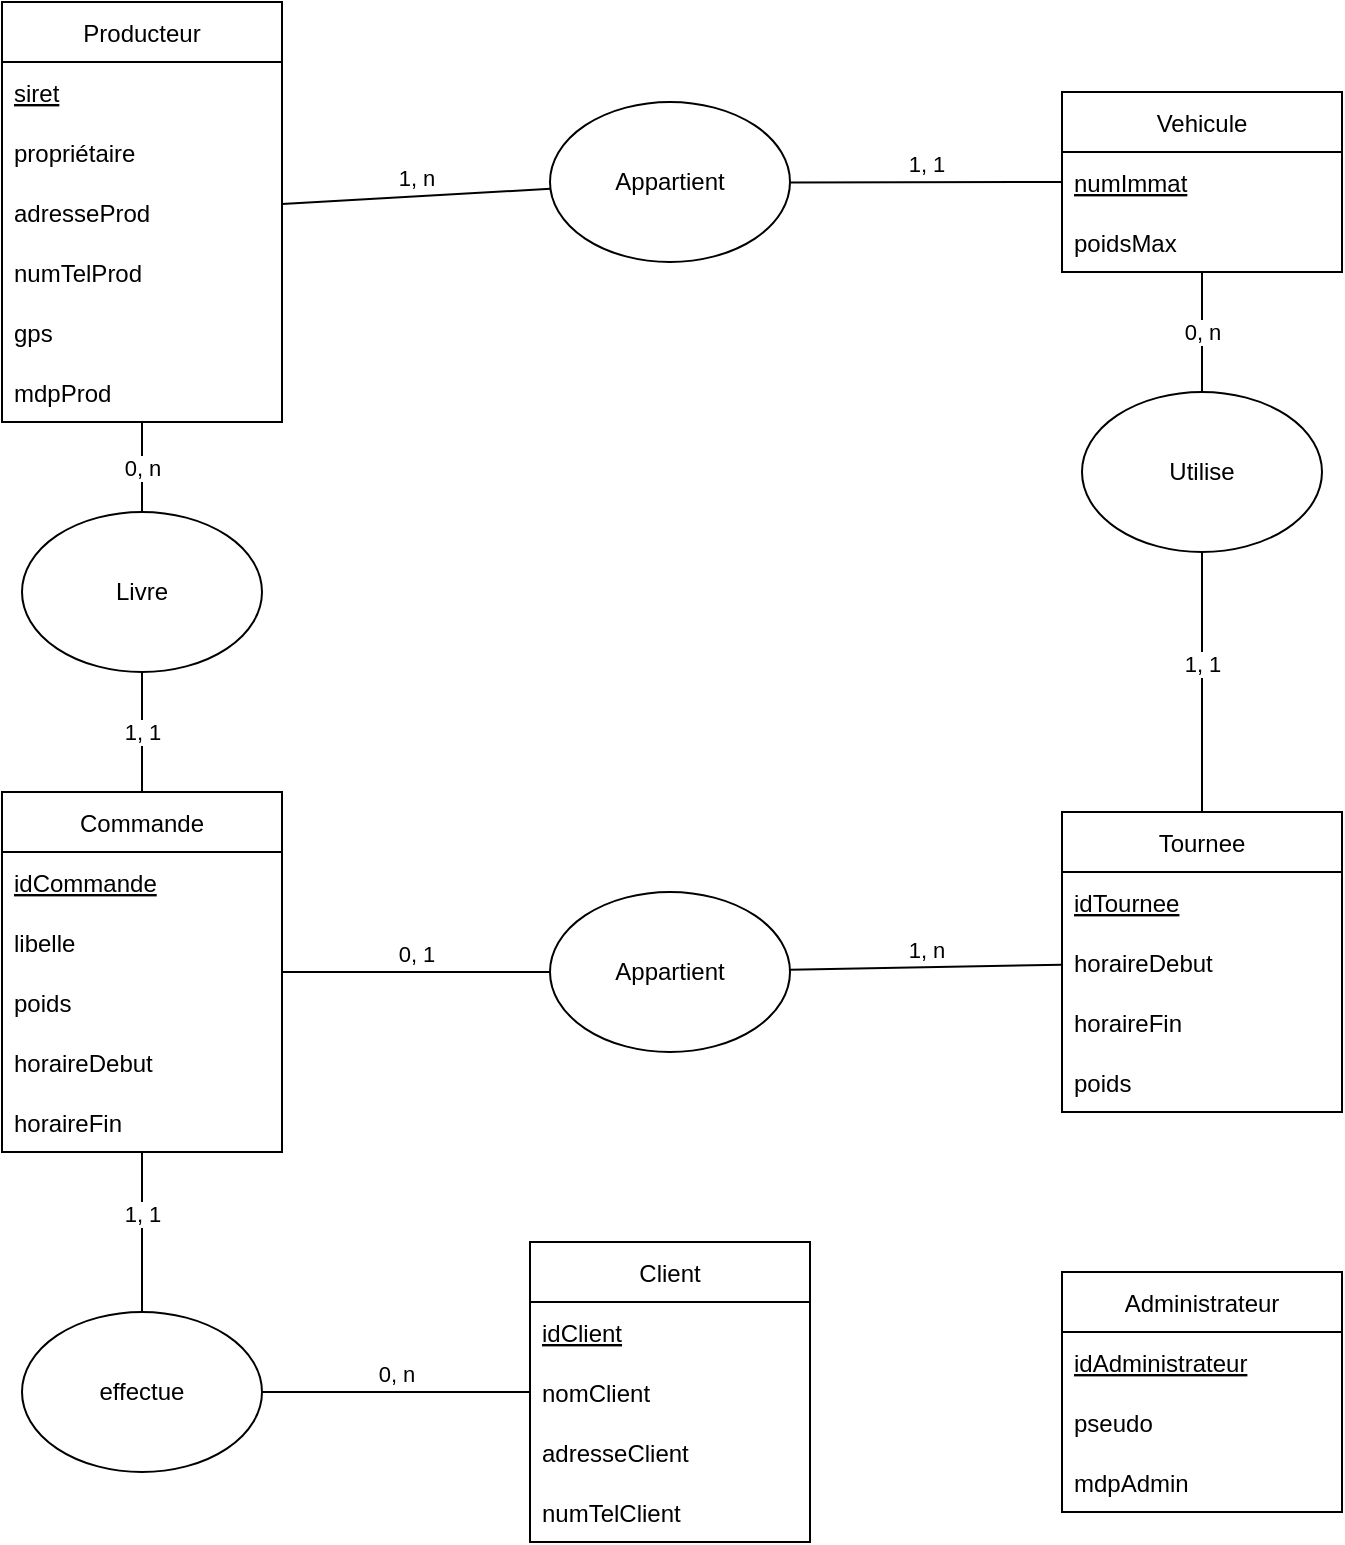 <mxfile version="20.4.0" type="device"><diagram id="3aKj4E_mxfuVZS65-hrI" name="Page-1"><mxGraphModel dx="1580" dy="876" grid="1" gridSize="10" guides="1" tooltips="1" connect="1" arrows="1" fold="1" page="1" pageScale="1" pageWidth="827" pageHeight="1169" math="0" shadow="0"><root><mxCell id="0"/><mxCell id="1" parent="0"/><mxCell id="yOW7LBu9MbAKnEahLf4o-3" value="Client" style="swimlane;fontStyle=0;childLayout=stackLayout;horizontal=1;startSize=30;horizontalStack=0;resizeParent=1;resizeParentMax=0;resizeLast=0;collapsible=1;marginBottom=0;" vertex="1" parent="1"><mxGeometry x="344" y="685" width="140" height="150" as="geometry"><mxRectangle x="510" y="340" width="70" height="30" as="alternateBounds"/></mxGeometry></mxCell><mxCell id="yOW7LBu9MbAKnEahLf4o-4" value="idClient" style="text;strokeColor=none;fillColor=none;align=left;verticalAlign=middle;spacingLeft=4;spacingRight=4;overflow=hidden;points=[[0,0.5],[1,0.5]];portConstraint=eastwest;rotatable=0;fontStyle=4" vertex="1" parent="yOW7LBu9MbAKnEahLf4o-3"><mxGeometry y="30" width="140" height="30" as="geometry"/></mxCell><mxCell id="yOW7LBu9MbAKnEahLf4o-5" value="nomClient" style="text;strokeColor=none;fillColor=none;align=left;verticalAlign=middle;spacingLeft=4;spacingRight=4;overflow=hidden;points=[[0,0.5],[1,0.5]];portConstraint=eastwest;rotatable=0;" vertex="1" parent="yOW7LBu9MbAKnEahLf4o-3"><mxGeometry y="60" width="140" height="30" as="geometry"/></mxCell><mxCell id="yOW7LBu9MbAKnEahLf4o-6" value="adresseClient" style="text;strokeColor=none;fillColor=none;align=left;verticalAlign=middle;spacingLeft=4;spacingRight=4;overflow=hidden;points=[[0,0.5],[1,0.5]];portConstraint=eastwest;rotatable=0;" vertex="1" parent="yOW7LBu9MbAKnEahLf4o-3"><mxGeometry y="90" width="140" height="30" as="geometry"/></mxCell><mxCell id="yOW7LBu9MbAKnEahLf4o-26" value="numTelClient" style="text;strokeColor=none;fillColor=none;align=left;verticalAlign=middle;spacingLeft=4;spacingRight=4;overflow=hidden;points=[[0,0.5],[1,0.5]];portConstraint=eastwest;rotatable=0;" vertex="1" parent="yOW7LBu9MbAKnEahLf4o-3"><mxGeometry y="120" width="140" height="30" as="geometry"/></mxCell><mxCell id="yOW7LBu9MbAKnEahLf4o-7" value="Vehicule" style="swimlane;fontStyle=0;childLayout=stackLayout;horizontal=1;startSize=30;horizontalStack=0;resizeParent=1;resizeParentMax=0;resizeLast=0;collapsible=1;marginBottom=0;" vertex="1" parent="1"><mxGeometry x="610" y="110" width="140" height="90" as="geometry"/></mxCell><mxCell id="yOW7LBu9MbAKnEahLf4o-8" value="numImmat" style="text;strokeColor=none;fillColor=none;align=left;verticalAlign=middle;spacingLeft=4;spacingRight=4;overflow=hidden;points=[[0,0.5],[1,0.5]];portConstraint=eastwest;rotatable=0;fontStyle=4" vertex="1" parent="yOW7LBu9MbAKnEahLf4o-7"><mxGeometry y="30" width="140" height="30" as="geometry"/></mxCell><mxCell id="yOW7LBu9MbAKnEahLf4o-9" value="poidsMax" style="text;strokeColor=none;fillColor=none;align=left;verticalAlign=middle;spacingLeft=4;spacingRight=4;overflow=hidden;points=[[0,0.5],[1,0.5]];portConstraint=eastwest;rotatable=0;" vertex="1" parent="yOW7LBu9MbAKnEahLf4o-7"><mxGeometry y="60" width="140" height="30" as="geometry"/></mxCell><mxCell id="yOW7LBu9MbAKnEahLf4o-11" value="Producteur" style="swimlane;fontStyle=0;childLayout=stackLayout;horizontal=1;startSize=30;horizontalStack=0;resizeParent=1;resizeParentMax=0;resizeLast=0;collapsible=1;marginBottom=0;" vertex="1" parent="1"><mxGeometry x="80" y="65" width="140" height="210" as="geometry"/></mxCell><mxCell id="yOW7LBu9MbAKnEahLf4o-12" value="siret" style="text;strokeColor=none;fillColor=none;align=left;verticalAlign=middle;spacingLeft=4;spacingRight=4;overflow=hidden;points=[[0,0.5],[1,0.5]];portConstraint=eastwest;rotatable=0;fontStyle=4" vertex="1" parent="yOW7LBu9MbAKnEahLf4o-11"><mxGeometry y="30" width="140" height="30" as="geometry"/></mxCell><mxCell id="yOW7LBu9MbAKnEahLf4o-13" value="propriétaire" style="text;strokeColor=none;fillColor=none;align=left;verticalAlign=middle;spacingLeft=4;spacingRight=4;overflow=hidden;points=[[0,0.5],[1,0.5]];portConstraint=eastwest;rotatable=0;" vertex="1" parent="yOW7LBu9MbAKnEahLf4o-11"><mxGeometry y="60" width="140" height="30" as="geometry"/></mxCell><mxCell id="yOW7LBu9MbAKnEahLf4o-59" value="adresseProd" style="text;strokeColor=none;fillColor=none;align=left;verticalAlign=middle;spacingLeft=4;spacingRight=4;overflow=hidden;points=[[0,0.5],[1,0.5]];portConstraint=eastwest;rotatable=0;" vertex="1" parent="yOW7LBu9MbAKnEahLf4o-11"><mxGeometry y="90" width="140" height="30" as="geometry"/></mxCell><mxCell id="yOW7LBu9MbAKnEahLf4o-60" value="numTelProd" style="text;strokeColor=none;fillColor=none;align=left;verticalAlign=middle;spacingLeft=4;spacingRight=4;overflow=hidden;points=[[0,0.5],[1,0.5]];portConstraint=eastwest;rotatable=0;" vertex="1" parent="yOW7LBu9MbAKnEahLf4o-11"><mxGeometry y="120" width="140" height="30" as="geometry"/></mxCell><mxCell id="yOW7LBu9MbAKnEahLf4o-61" value="gps" style="text;strokeColor=none;fillColor=none;align=left;verticalAlign=middle;spacingLeft=4;spacingRight=4;overflow=hidden;points=[[0,0.5],[1,0.5]];portConstraint=eastwest;rotatable=0;" vertex="1" parent="yOW7LBu9MbAKnEahLf4o-11"><mxGeometry y="150" width="140" height="30" as="geometry"/></mxCell><mxCell id="yOW7LBu9MbAKnEahLf4o-62" value="mdpProd" style="text;strokeColor=none;fillColor=none;align=left;verticalAlign=middle;spacingLeft=4;spacingRight=4;overflow=hidden;points=[[0,0.5],[1,0.5]];portConstraint=eastwest;rotatable=0;" vertex="1" parent="yOW7LBu9MbAKnEahLf4o-11"><mxGeometry y="180" width="140" height="30" as="geometry"/></mxCell><mxCell id="yOW7LBu9MbAKnEahLf4o-15" value="Appartient" style="ellipse;whiteSpace=wrap;html=1;" vertex="1" parent="1"><mxGeometry x="354" y="115" width="120" height="80" as="geometry"/></mxCell><mxCell id="yOW7LBu9MbAKnEahLf4o-20" value="Commande" style="swimlane;fontStyle=0;childLayout=stackLayout;horizontal=1;startSize=30;horizontalStack=0;resizeParent=1;resizeParentMax=0;resizeLast=0;collapsible=1;marginBottom=0;" vertex="1" parent="1"><mxGeometry x="80" y="460" width="140" height="180" as="geometry"/></mxCell><mxCell id="yOW7LBu9MbAKnEahLf4o-21" value="idCommande" style="text;strokeColor=none;fillColor=none;align=left;verticalAlign=middle;spacingLeft=4;spacingRight=4;overflow=hidden;points=[[0,0.5],[1,0.5]];portConstraint=eastwest;rotatable=0;fontStyle=4" vertex="1" parent="yOW7LBu9MbAKnEahLf4o-20"><mxGeometry y="30" width="140" height="30" as="geometry"/></mxCell><mxCell id="yOW7LBu9MbAKnEahLf4o-22" value="libelle" style="text;strokeColor=none;fillColor=none;align=left;verticalAlign=middle;spacingLeft=4;spacingRight=4;overflow=hidden;points=[[0,0.5],[1,0.5]];portConstraint=eastwest;rotatable=0;" vertex="1" parent="yOW7LBu9MbAKnEahLf4o-20"><mxGeometry y="60" width="140" height="30" as="geometry"/></mxCell><mxCell id="yOW7LBu9MbAKnEahLf4o-23" value="poids" style="text;strokeColor=none;fillColor=none;align=left;verticalAlign=middle;spacingLeft=4;spacingRight=4;overflow=hidden;points=[[0,0.5],[1,0.5]];portConstraint=eastwest;rotatable=0;" vertex="1" parent="yOW7LBu9MbAKnEahLf4o-20"><mxGeometry y="90" width="140" height="30" as="geometry"/></mxCell><mxCell id="yOW7LBu9MbAKnEahLf4o-27" value="horaireDebut" style="text;strokeColor=none;fillColor=none;align=left;verticalAlign=middle;spacingLeft=4;spacingRight=4;overflow=hidden;points=[[0,0.5],[1,0.5]];portConstraint=eastwest;rotatable=0;" vertex="1" parent="yOW7LBu9MbAKnEahLf4o-20"><mxGeometry y="120" width="140" height="30" as="geometry"/></mxCell><mxCell id="yOW7LBu9MbAKnEahLf4o-28" value="horaireFin" style="text;strokeColor=none;fillColor=none;align=left;verticalAlign=middle;spacingLeft=4;spacingRight=4;overflow=hidden;points=[[0,0.5],[1,0.5]];portConstraint=eastwest;rotatable=0;" vertex="1" parent="yOW7LBu9MbAKnEahLf4o-20"><mxGeometry y="150" width="140" height="30" as="geometry"/></mxCell><mxCell id="yOW7LBu9MbAKnEahLf4o-29" value="Tournee" style="swimlane;fontStyle=0;childLayout=stackLayout;horizontal=1;startSize=30;horizontalStack=0;resizeParent=1;resizeParentMax=0;resizeLast=0;collapsible=1;marginBottom=0;" vertex="1" parent="1"><mxGeometry x="610" y="470" width="140" height="150" as="geometry"/></mxCell><mxCell id="yOW7LBu9MbAKnEahLf4o-30" value="idTournee" style="text;strokeColor=none;fillColor=none;align=left;verticalAlign=middle;spacingLeft=4;spacingRight=4;overflow=hidden;points=[[0,0.5],[1,0.5]];portConstraint=eastwest;rotatable=0;fontStyle=4" vertex="1" parent="yOW7LBu9MbAKnEahLf4o-29"><mxGeometry y="30" width="140" height="30" as="geometry"/></mxCell><mxCell id="yOW7LBu9MbAKnEahLf4o-31" value="horaireDebut" style="text;strokeColor=none;fillColor=none;align=left;verticalAlign=middle;spacingLeft=4;spacingRight=4;overflow=hidden;points=[[0,0.5],[1,0.5]];portConstraint=eastwest;rotatable=0;" vertex="1" parent="yOW7LBu9MbAKnEahLf4o-29"><mxGeometry y="60" width="140" height="30" as="geometry"/></mxCell><mxCell id="yOW7LBu9MbAKnEahLf4o-32" value="horaireFin" style="text;strokeColor=none;fillColor=none;align=left;verticalAlign=middle;spacingLeft=4;spacingRight=4;overflow=hidden;points=[[0,0.5],[1,0.5]];portConstraint=eastwest;rotatable=0;" vertex="1" parent="yOW7LBu9MbAKnEahLf4o-29"><mxGeometry y="90" width="140" height="30" as="geometry"/></mxCell><mxCell id="yOW7LBu9MbAKnEahLf4o-47" value="poids" style="text;strokeColor=none;fillColor=none;align=left;verticalAlign=middle;spacingLeft=4;spacingRight=4;overflow=hidden;points=[[0,0.5],[1,0.5]];portConstraint=eastwest;rotatable=0;" vertex="1" parent="yOW7LBu9MbAKnEahLf4o-29"><mxGeometry y="120" width="140" height="30" as="geometry"/></mxCell><mxCell id="yOW7LBu9MbAKnEahLf4o-33" value="Livre" style="ellipse;whiteSpace=wrap;html=1;" vertex="1" parent="1"><mxGeometry x="90" y="320" width="120" height="80" as="geometry"/></mxCell><mxCell id="yOW7LBu9MbAKnEahLf4o-34" value="effectue" style="ellipse;whiteSpace=wrap;html=1;" vertex="1" parent="1"><mxGeometry x="90" y="720" width="120" height="80" as="geometry"/></mxCell><mxCell id="yOW7LBu9MbAKnEahLf4o-39" value="1, 1" style="endArrow=none;html=1;rounded=0;verticalAlign=bottom;" edge="1" parent="1" source="yOW7LBu9MbAKnEahLf4o-15" target="yOW7LBu9MbAKnEahLf4o-7"><mxGeometry width="50" height="50" relative="1" as="geometry"><mxPoint x="474" y="310" as="sourcePoint"/><mxPoint x="524" y="260" as="targetPoint"/></mxGeometry></mxCell><mxCell id="yOW7LBu9MbAKnEahLf4o-41" value="0, n" style="endArrow=none;html=1;rounded=0;exitX=0.5;exitY=0;exitDx=0;exitDy=0;verticalAlign=middle;labelPosition=center;verticalLabelPosition=middle;align=center;" edge="1" parent="1" source="yOW7LBu9MbAKnEahLf4o-33" target="yOW7LBu9MbAKnEahLf4o-11"><mxGeometry width="50" height="50" relative="1" as="geometry"><mxPoint x="230" y="290" as="sourcePoint"/><mxPoint x="150" y="220" as="targetPoint"/></mxGeometry></mxCell><mxCell id="yOW7LBu9MbAKnEahLf4o-43" value="1, n" style="endArrow=none;html=1;rounded=0;verticalAlign=bottom;" edge="1" parent="1" source="yOW7LBu9MbAKnEahLf4o-11" target="yOW7LBu9MbAKnEahLf4o-15"><mxGeometry width="50" height="50" relative="1" as="geometry"><mxPoint x="180" y="150" as="sourcePoint"/><mxPoint x="230" y="100" as="targetPoint"/></mxGeometry></mxCell><mxCell id="yOW7LBu9MbAKnEahLf4o-44" value="1, 1" style="endArrow=none;html=1;rounded=0;labelPosition=center;verticalLabelPosition=middle;align=center;verticalAlign=middle;" edge="1" parent="1" source="yOW7LBu9MbAKnEahLf4o-20" target="yOW7LBu9MbAKnEahLf4o-33"><mxGeometry width="50" height="50" relative="1" as="geometry"><mxPoint x="230" y="360" as="sourcePoint"/><mxPoint x="280" y="310" as="targetPoint"/></mxGeometry></mxCell><mxCell id="yOW7LBu9MbAKnEahLf4o-45" value="1, 1" style="endArrow=none;html=1;rounded=0;verticalAlign=bottom;" edge="1" parent="1" source="yOW7LBu9MbAKnEahLf4o-20" target="yOW7LBu9MbAKnEahLf4o-34"><mxGeometry width="50" height="50" relative="1" as="geometry"><mxPoint x="220" y="720" as="sourcePoint"/><mxPoint x="270" y="670" as="targetPoint"/></mxGeometry></mxCell><mxCell id="yOW7LBu9MbAKnEahLf4o-46" value="0, n" style="endArrow=none;html=1;rounded=0;verticalAlign=bottom;" edge="1" parent="1" source="yOW7LBu9MbAKnEahLf4o-34" target="yOW7LBu9MbAKnEahLf4o-3"><mxGeometry width="50" height="50" relative="1" as="geometry"><mxPoint x="320" y="660" as="sourcePoint"/><mxPoint x="370" y="610" as="targetPoint"/></mxGeometry></mxCell><mxCell id="yOW7LBu9MbAKnEahLf4o-48" value="Utilise" style="ellipse;whiteSpace=wrap;html=1;" vertex="1" parent="1"><mxGeometry x="620" y="260" width="120" height="80" as="geometry"/></mxCell><mxCell id="yOW7LBu9MbAKnEahLf4o-49" value="1, 1" style="endArrow=none;html=1;rounded=0;verticalAlign=bottom;" edge="1" parent="1" source="yOW7LBu9MbAKnEahLf4o-29" target="yOW7LBu9MbAKnEahLf4o-48"><mxGeometry width="50" height="50" relative="1" as="geometry"><mxPoint x="520" y="480" as="sourcePoint"/><mxPoint x="570" y="430" as="targetPoint"/></mxGeometry></mxCell><mxCell id="yOW7LBu9MbAKnEahLf4o-50" value="0, n" style="endArrow=none;html=1;rounded=0;" edge="1" parent="1" source="yOW7LBu9MbAKnEahLf4o-7" target="yOW7LBu9MbAKnEahLf4o-48"><mxGeometry width="50" height="50" relative="1" as="geometry"><mxPoint x="430" y="350" as="sourcePoint"/><mxPoint x="480" y="300" as="targetPoint"/></mxGeometry></mxCell><mxCell id="yOW7LBu9MbAKnEahLf4o-51" value="Administrateur" style="swimlane;fontStyle=0;childLayout=stackLayout;horizontal=1;startSize=30;horizontalStack=0;resizeParent=1;resizeParentMax=0;resizeLast=0;collapsible=1;marginBottom=0;" vertex="1" parent="1"><mxGeometry x="610" y="700" width="140" height="120" as="geometry"/></mxCell><mxCell id="yOW7LBu9MbAKnEahLf4o-52" value="idAdministrateur" style="text;strokeColor=none;fillColor=none;align=left;verticalAlign=middle;spacingLeft=4;spacingRight=4;overflow=hidden;points=[[0,0.5],[1,0.5]];portConstraint=eastwest;rotatable=0;fontStyle=4" vertex="1" parent="yOW7LBu9MbAKnEahLf4o-51"><mxGeometry y="30" width="140" height="30" as="geometry"/></mxCell><mxCell id="yOW7LBu9MbAKnEahLf4o-53" value="pseudo" style="text;strokeColor=none;fillColor=none;align=left;verticalAlign=middle;spacingLeft=4;spacingRight=4;overflow=hidden;points=[[0,0.5],[1,0.5]];portConstraint=eastwest;rotatable=0;" vertex="1" parent="yOW7LBu9MbAKnEahLf4o-51"><mxGeometry y="60" width="140" height="30" as="geometry"/></mxCell><mxCell id="yOW7LBu9MbAKnEahLf4o-54" value="mdpAdmin" style="text;strokeColor=none;fillColor=none;align=left;verticalAlign=middle;spacingLeft=4;spacingRight=4;overflow=hidden;points=[[0,0.5],[1,0.5]];portConstraint=eastwest;rotatable=0;" vertex="1" parent="yOW7LBu9MbAKnEahLf4o-51"><mxGeometry y="90" width="140" height="30" as="geometry"/></mxCell><mxCell id="yOW7LBu9MbAKnEahLf4o-55" value="Appartient" style="ellipse;whiteSpace=wrap;html=1;" vertex="1" parent="1"><mxGeometry x="354" y="510" width="120" height="80" as="geometry"/></mxCell><mxCell id="yOW7LBu9MbAKnEahLf4o-57" value="1, n" style="endArrow=none;html=1;rounded=0;verticalAlign=bottom;" edge="1" parent="1" source="yOW7LBu9MbAKnEahLf4o-55" target="yOW7LBu9MbAKnEahLf4o-29"><mxGeometry width="50" height="50" relative="1" as="geometry"><mxPoint x="530" y="480" as="sourcePoint"/><mxPoint x="580" y="430" as="targetPoint"/></mxGeometry></mxCell><mxCell id="yOW7LBu9MbAKnEahLf4o-58" value="0, 1" style="endArrow=none;html=1;rounded=0;verticalAlign=bottom;" edge="1" parent="1" source="yOW7LBu9MbAKnEahLf4o-20" target="yOW7LBu9MbAKnEahLf4o-55"><mxGeometry width="50" height="50" relative="1" as="geometry"><mxPoint x="340" y="540" as="sourcePoint"/><mxPoint x="390" y="490" as="targetPoint"/></mxGeometry></mxCell></root></mxGraphModel></diagram></mxfile>